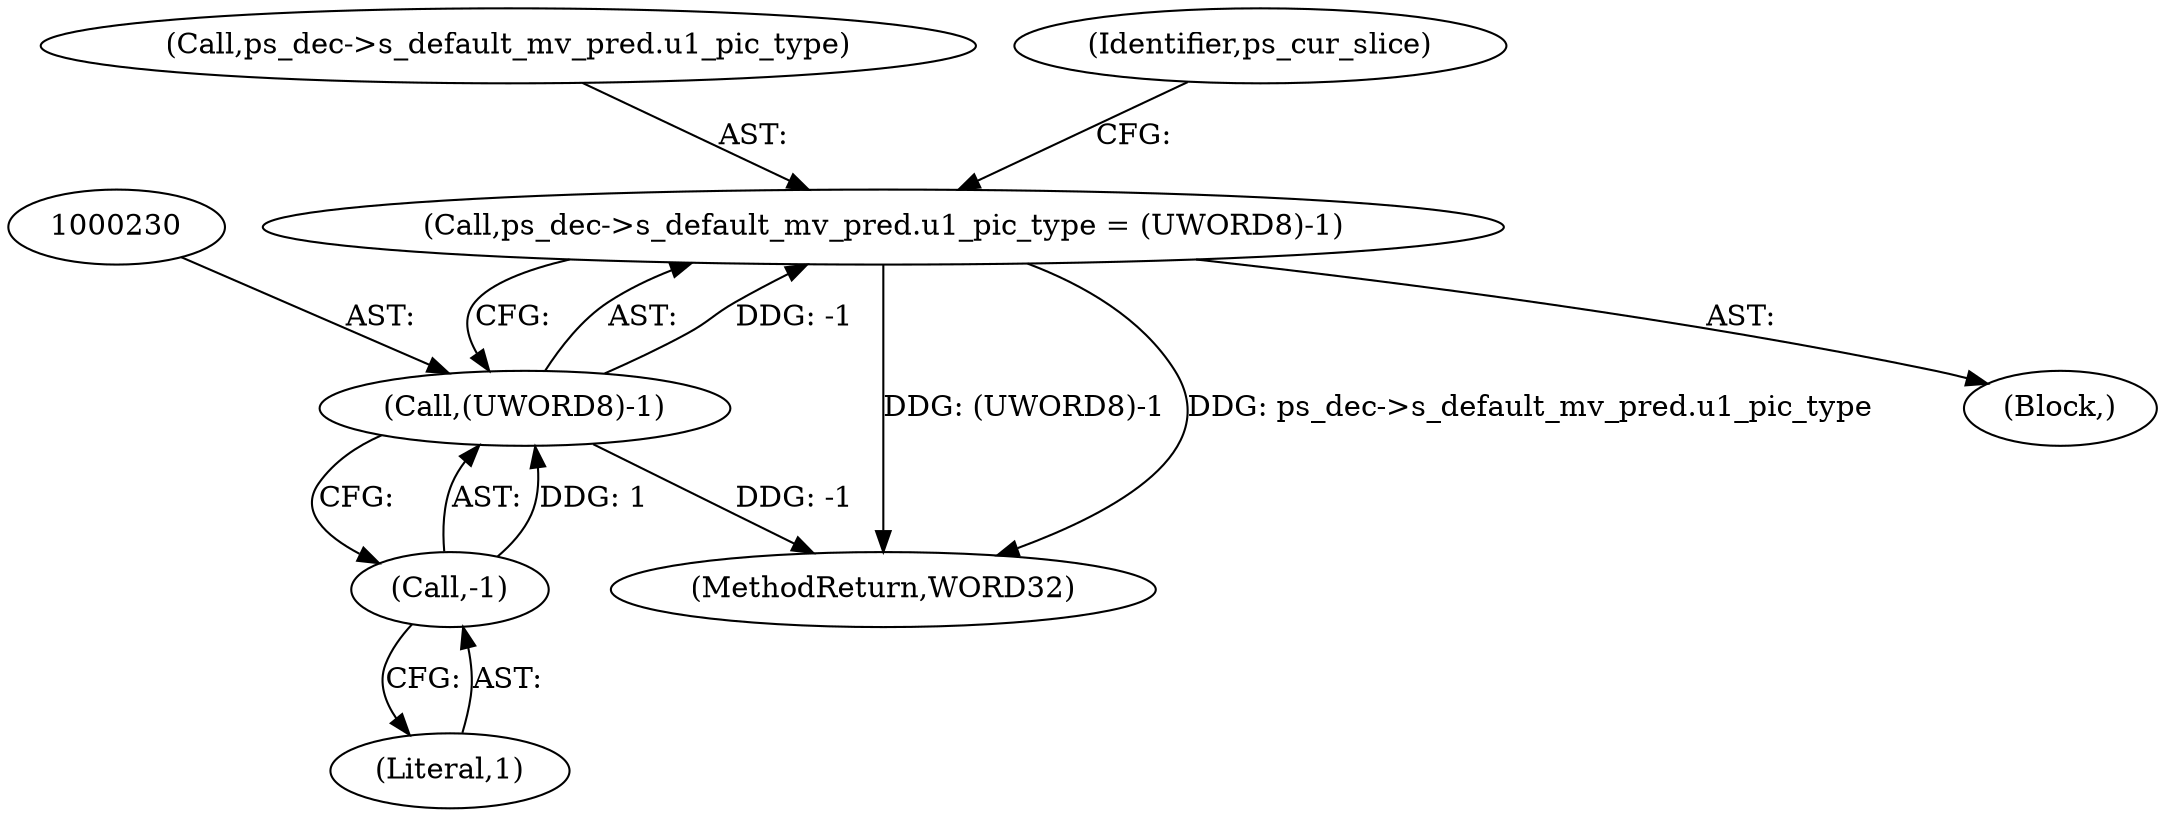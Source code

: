 digraph "0_Android_943323f1d9d3dd5c2634deb26cbe72343ca6b3db_2@pointer" {
"1000223" [label="(Call,ps_dec->s_default_mv_pred.u1_pic_type = (UWORD8)-1)"];
"1000229" [label="(Call,(UWORD8)-1)"];
"1000231" [label="(Call,-1)"];
"1000224" [label="(Call,ps_dec->s_default_mv_pred.u1_pic_type)"];
"1000232" [label="(Literal,1)"];
"1000223" [label="(Call,ps_dec->s_default_mv_pred.u1_pic_type = (UWORD8)-1)"];
"1001036" [label="(MethodReturn,WORD32)"];
"1000170" [label="(Block,)"];
"1000235" [label="(Identifier,ps_cur_slice)"];
"1000229" [label="(Call,(UWORD8)-1)"];
"1000231" [label="(Call,-1)"];
"1000223" -> "1000170"  [label="AST: "];
"1000223" -> "1000229"  [label="CFG: "];
"1000224" -> "1000223"  [label="AST: "];
"1000229" -> "1000223"  [label="AST: "];
"1000235" -> "1000223"  [label="CFG: "];
"1000223" -> "1001036"  [label="DDG: (UWORD8)-1"];
"1000223" -> "1001036"  [label="DDG: ps_dec->s_default_mv_pred.u1_pic_type"];
"1000229" -> "1000223"  [label="DDG: -1"];
"1000229" -> "1000231"  [label="CFG: "];
"1000230" -> "1000229"  [label="AST: "];
"1000231" -> "1000229"  [label="AST: "];
"1000229" -> "1001036"  [label="DDG: -1"];
"1000231" -> "1000229"  [label="DDG: 1"];
"1000231" -> "1000232"  [label="CFG: "];
"1000232" -> "1000231"  [label="AST: "];
}
